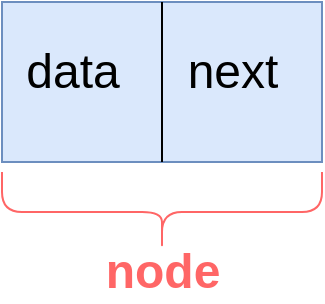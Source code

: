 <mxfile version="17.4.6" type="github">
  <diagram id="ZL7deMi0KqtwqWU9TSRx" name="Page-1">
    <mxGraphModel dx="2062" dy="1126" grid="1" gridSize="10" guides="1" tooltips="1" connect="1" arrows="1" fold="1" page="1" pageScale="1" pageWidth="850" pageHeight="1100" math="0" shadow="0">
      <root>
        <mxCell id="0" />
        <mxCell id="1" parent="0" />
        <mxCell id="dIvafI3v4pXQO3dENjdN-1" value="" style="rounded=0;whiteSpace=wrap;html=1;fillColor=#dae8fc;strokeColor=#6c8ebf;glass=0;sketch=0;shadow=0;fillStyle=auto;" vertex="1" parent="1">
          <mxGeometry x="200" y="480" width="160" height="80" as="geometry" />
        </mxCell>
        <mxCell id="dIvafI3v4pXQO3dENjdN-2" value="" style="endArrow=none;html=1;rounded=0;exitX=0.5;exitY=1;exitDx=0;exitDy=0;entryX=0.5;entryY=0;entryDx=0;entryDy=0;" edge="1" parent="1" source="dIvafI3v4pXQO3dENjdN-1" target="dIvafI3v4pXQO3dENjdN-1">
          <mxGeometry width="50" height="50" relative="1" as="geometry">
            <mxPoint x="274.5" y="530" as="sourcePoint" />
            <mxPoint x="274.5" y="470" as="targetPoint" />
          </mxGeometry>
        </mxCell>
        <mxCell id="dIvafI3v4pXQO3dENjdN-3" value="&lt;font style=&quot;font-size: 24px&quot;&gt;data&lt;/font&gt;" style="text;html=1;resizable=0;autosize=1;align=center;verticalAlign=middle;points=[];rounded=0;shadow=0;glass=0;sketch=0;fillStyle=auto;" vertex="1" parent="1">
          <mxGeometry x="205" y="505" width="60" height="20" as="geometry" />
        </mxCell>
        <mxCell id="dIvafI3v4pXQO3dENjdN-4" value="&lt;font style=&quot;font-size: 24px&quot;&gt;next&lt;/font&gt;" style="text;html=1;resizable=0;autosize=1;align=center;verticalAlign=middle;points=[];rounded=0;shadow=0;glass=0;sketch=0;fillStyle=auto;" vertex="1" parent="1">
          <mxGeometry x="285" y="505" width="60" height="20" as="geometry" />
        </mxCell>
        <mxCell id="dIvafI3v4pXQO3dENjdN-5" value="" style="shape=curlyBracket;whiteSpace=wrap;html=1;rounded=1;flipH=1;fontSize=24;rotation=90;strokeColor=#FF6666;" vertex="1" parent="1">
          <mxGeometry x="260" y="505" width="40" height="160" as="geometry" />
        </mxCell>
        <mxCell id="dIvafI3v4pXQO3dENjdN-6" value="&lt;font color=&quot;#ff6666&quot;&gt;&lt;b&gt;node&lt;br&gt;&lt;/b&gt;&lt;/font&gt;" style="text;html=1;resizable=0;autosize=1;align=center;verticalAlign=middle;points=[];fillColor=none;strokeColor=none;rounded=0;fontSize=24;" vertex="1" parent="1">
          <mxGeometry x="245" y="600" width="70" height="30" as="geometry" />
        </mxCell>
      </root>
    </mxGraphModel>
  </diagram>
</mxfile>
